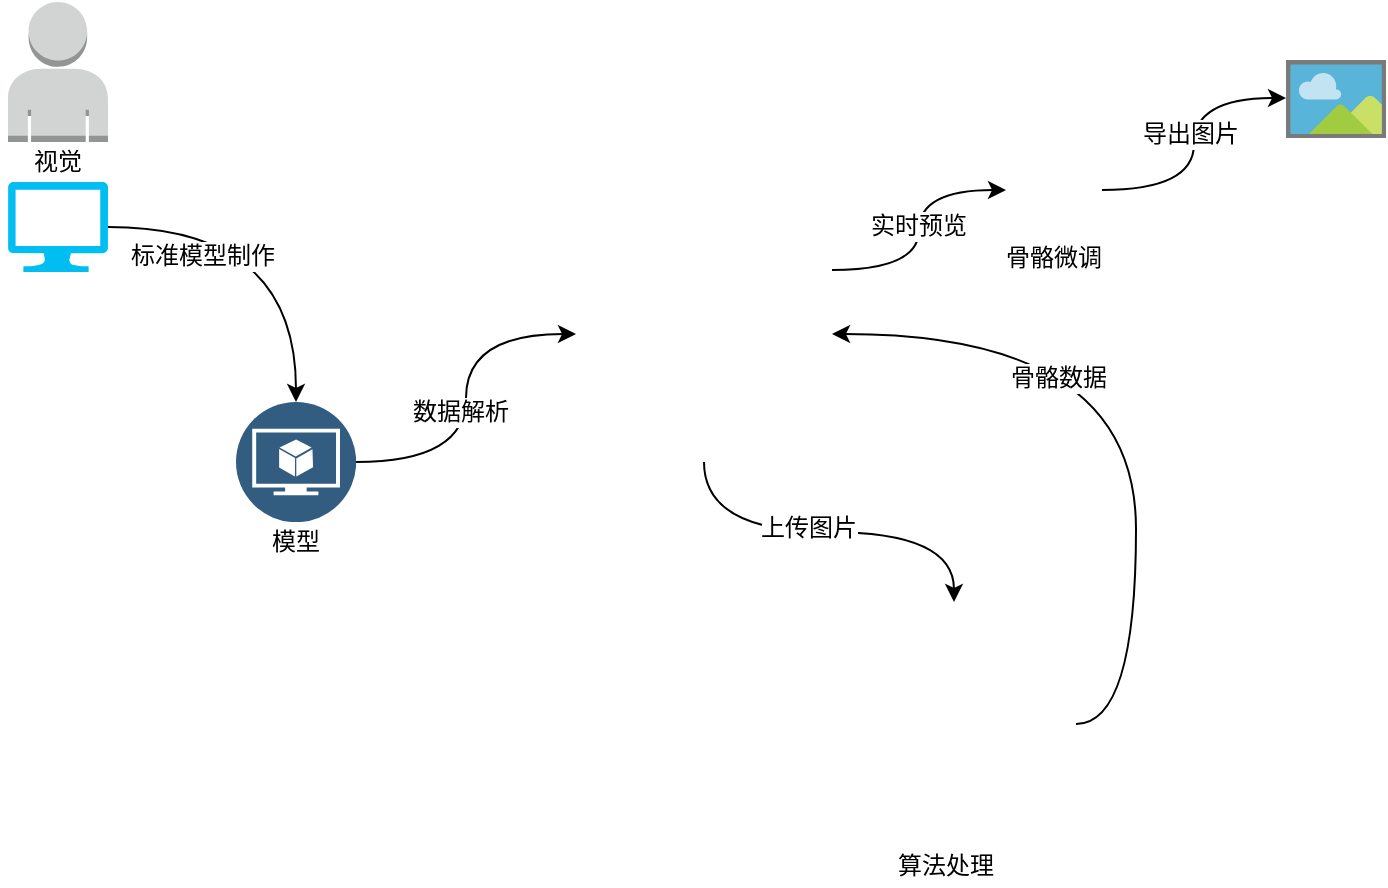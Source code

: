 <mxfile version="10.7.7" type="github"><diagram id="gKOj9IoZbkd65-6IUizI" name="Page-1"><mxGraphModel dx="918" dy="593" grid="1" gridSize="10" guides="1" tooltips="1" connect="1" arrows="1" fold="1" page="1" pageScale="1" pageWidth="827" pageHeight="1169" math="0" shadow="0"><root><mxCell id="0"/><mxCell id="1" parent="0"/><mxCell id="V-T22XBmx9vOgecdj4ft-8" style="edgeStyle=orthogonalEdgeStyle;orthogonalLoop=1;jettySize=auto;html=1;entryX=0.5;entryY=0;entryDx=0;entryDy=0;curved=1;shadow=0;exitX=1;exitY=0.5;exitDx=0;exitDy=0;exitPerimeter=0;" edge="1" parent="1" source="V-T22XBmx9vOgecdj4ft-9" target="V-T22XBmx9vOgecdj4ft-7"><mxGeometry relative="1" as="geometry"><mxPoint x="100" y="182" as="sourcePoint"/></mxGeometry></mxCell><mxCell id="V-T22XBmx9vOgecdj4ft-11" value="标准模型制作" style="text;html=1;resizable=0;points=[];align=center;verticalAlign=middle;labelBackgroundColor=#ffffff;" vertex="1" connectable="0" parent="V-T22XBmx9vOgecdj4ft-8"><mxGeometry x="-0.489" y="-14" relative="1" as="geometry"><mxPoint as="offset"/></mxGeometry></mxCell><mxCell id="V-T22XBmx9vOgecdj4ft-1" value="" style="outlineConnect=0;dashed=0;verticalLabelPosition=bottom;verticalAlign=top;align=center;html=1;shape=mxgraph.aws3.user;fillColor=#D2D3D3;gradientColor=none;" vertex="1" parent="1"><mxGeometry x="71" y="32" width="50" height="70" as="geometry"/></mxCell><mxCell id="V-T22XBmx9vOgecdj4ft-5" value="视觉" style="text;html=1;strokeColor=none;fillColor=none;align=center;verticalAlign=middle;whiteSpace=wrap;rounded=0;" vertex="1" parent="1"><mxGeometry x="67" y="102" width="58" height="20" as="geometry"/></mxCell><mxCell id="V-T22XBmx9vOgecdj4ft-16" style="edgeStyle=orthogonalEdgeStyle;curved=1;orthogonalLoop=1;jettySize=auto;html=1;exitX=1;exitY=0.5;exitDx=0;exitDy=0;entryX=0;entryY=0.5;entryDx=0;entryDy=0;shadow=0;" edge="1" parent="1" source="V-T22XBmx9vOgecdj4ft-7" target="V-T22XBmx9vOgecdj4ft-15"><mxGeometry relative="1" as="geometry"/></mxCell><mxCell id="V-T22XBmx9vOgecdj4ft-46" value="数据解析" style="text;html=1;resizable=0;points=[];align=center;verticalAlign=middle;labelBackgroundColor=#ffffff;" vertex="1" connectable="0" parent="V-T22XBmx9vOgecdj4ft-16"><mxGeometry x="-0.081" y="3" relative="1" as="geometry"><mxPoint as="offset"/></mxGeometry></mxCell><mxCell id="V-T22XBmx9vOgecdj4ft-7" value="" style="aspect=fixed;perimeter=ellipsePerimeter;html=1;align=center;shadow=0;dashed=0;fontColor=#4277BB;labelBackgroundColor=#ffffff;fontSize=12;spacingTop=3;image;image=img/lib/ibm/data/model.svg;" vertex="1" parent="1"><mxGeometry x="185" y="232" width="60" height="60" as="geometry"/></mxCell><mxCell id="V-T22XBmx9vOgecdj4ft-9" value="" style="verticalLabelPosition=bottom;html=1;verticalAlign=top;align=center;strokeColor=none;fillColor=#00BEF2;shape=mxgraph.azure.computer;pointerEvents=1;" vertex="1" parent="1"><mxGeometry x="71" y="122" width="50" height="45" as="geometry"/></mxCell><mxCell id="V-T22XBmx9vOgecdj4ft-14" value="模型" style="text;html=1;strokeColor=none;fillColor=none;align=center;verticalAlign=middle;whiteSpace=wrap;rounded=0;" vertex="1" parent="1"><mxGeometry x="186" y="292" width="58" height="20" as="geometry"/></mxCell><mxCell id="V-T22XBmx9vOgecdj4ft-23" style="edgeStyle=orthogonalEdgeStyle;curved=1;orthogonalLoop=1;jettySize=auto;html=1;exitX=0.5;exitY=1;exitDx=0;exitDy=0;shadow=0;" edge="1" parent="1" source="V-T22XBmx9vOgecdj4ft-15" target="V-T22XBmx9vOgecdj4ft-22"><mxGeometry relative="1" as="geometry"/></mxCell><mxCell id="V-T22XBmx9vOgecdj4ft-24" value="上传图片" style="text;html=1;resizable=0;points=[];align=center;verticalAlign=middle;labelBackgroundColor=#ffffff;" vertex="1" connectable="0" parent="V-T22XBmx9vOgecdj4ft-23"><mxGeometry x="-0.111" y="2" relative="1" as="geometry"><mxPoint as="offset"/></mxGeometry></mxCell><mxCell id="V-T22XBmx9vOgecdj4ft-38" style="edgeStyle=orthogonalEdgeStyle;curved=1;orthogonalLoop=1;jettySize=auto;html=1;exitX=1;exitY=0.25;exitDx=0;exitDy=0;entryX=0;entryY=0.5;entryDx=0;entryDy=0;shadow=0;" edge="1" parent="1" source="V-T22XBmx9vOgecdj4ft-15" target="V-T22XBmx9vOgecdj4ft-37"><mxGeometry relative="1" as="geometry"/></mxCell><mxCell id="V-T22XBmx9vOgecdj4ft-47" value="实时预览" style="text;html=1;resizable=0;points=[];align=center;verticalAlign=middle;labelBackgroundColor=#ffffff;" vertex="1" connectable="0" parent="V-T22XBmx9vOgecdj4ft-38"><mxGeometry x="0.055" y="-2" relative="1" as="geometry"><mxPoint x="-2.5" y="1.5" as="offset"/></mxGeometry></mxCell><mxCell id="V-T22XBmx9vOgecdj4ft-15" value="" style="shape=image;html=1;verticalAlign=top;verticalLabelPosition=bottom;labelBackgroundColor=#ffffff;imageAspect=0;aspect=fixed;image=https://cdn2.iconfinder.com/data/icons/circle-icons-1/64/browser-128.png" vertex="1" parent="1"><mxGeometry x="355" y="134" width="128" height="128" as="geometry"/></mxCell><mxCell id="V-T22XBmx9vOgecdj4ft-28" value="" style="edgeStyle=orthogonalEdgeStyle;curved=1;orthogonalLoop=1;jettySize=auto;html=1;shadow=0;entryX=1;entryY=0.5;entryDx=0;entryDy=0;exitX=1;exitY=0.5;exitDx=0;exitDy=0;" edge="1" parent="1" source="V-T22XBmx9vOgecdj4ft-22" target="V-T22XBmx9vOgecdj4ft-15"><mxGeometry relative="1" as="geometry"><mxPoint x="685" y="393" as="targetPoint"/><Array as="points"><mxPoint x="635" y="393"/><mxPoint x="635" y="198"/></Array></mxGeometry></mxCell><mxCell id="V-T22XBmx9vOgecdj4ft-29" value="骨骼数据" style="text;html=1;resizable=0;points=[];align=center;verticalAlign=middle;labelBackgroundColor=#ffffff;" vertex="1" connectable="0" parent="V-T22XBmx9vOgecdj4ft-28"><mxGeometry x="0.401" y="22" relative="1" as="geometry"><mxPoint as="offset"/></mxGeometry></mxCell><mxCell id="V-T22XBmx9vOgecdj4ft-22" value="" style="shape=image;html=1;verticalAlign=top;verticalLabelPosition=bottom;labelBackgroundColor=#ffffff;imageAspect=0;aspect=fixed;image=https://cdn2.iconfinder.com/data/icons/analytic-investment-and-balanced-scorecard/512/644_Algorithm_brain_conclusion_process_thinking-128.png" vertex="1" parent="1"><mxGeometry x="483" y="332" width="122" height="122" as="geometry"/></mxCell><mxCell id="V-T22XBmx9vOgecdj4ft-34" value="" style="aspect=fixed;html=1;perimeter=none;align=center;shadow=0;dashed=0;image;fontSize=12;image=img/lib/mscae/Image.svg;" vertex="1" parent="1"><mxGeometry x="710" y="61" width="50" height="39" as="geometry"/></mxCell><mxCell id="V-T22XBmx9vOgecdj4ft-39" style="edgeStyle=orthogonalEdgeStyle;curved=1;orthogonalLoop=1;jettySize=auto;html=1;exitX=1;exitY=0.5;exitDx=0;exitDy=0;entryX=0;entryY=0.487;entryDx=0;entryDy=0;entryPerimeter=0;shadow=0;" edge="1" parent="1" source="V-T22XBmx9vOgecdj4ft-37" target="V-T22XBmx9vOgecdj4ft-34"><mxGeometry relative="1" as="geometry"/></mxCell><mxCell id="V-T22XBmx9vOgecdj4ft-40" value="导出图片" style="text;html=1;resizable=0;points=[];align=center;verticalAlign=middle;labelBackgroundColor=#ffffff;" vertex="1" connectable="0" parent="V-T22XBmx9vOgecdj4ft-39"><mxGeometry x="0.072" y="2" relative="1" as="geometry"><mxPoint as="offset"/></mxGeometry></mxCell><mxCell id="V-T22XBmx9vOgecdj4ft-37" value="" style="shape=image;html=1;verticalAlign=top;verticalLabelPosition=bottom;labelBackgroundColor=#ffffff;imageAspect=0;aspect=fixed;image=https://cdn2.iconfinder.com/data/icons/multimedia-26/24/multimedia-06-128.png" vertex="1" parent="1"><mxGeometry x="570" y="102" width="48" height="48" as="geometry"/></mxCell><mxCell id="V-T22XBmx9vOgecdj4ft-41" value="骨骼微调" style="text;html=1;strokeColor=none;fillColor=none;align=center;verticalAlign=middle;whiteSpace=wrap;rounded=0;" vertex="1" parent="1"><mxGeometry x="566" y="150" width="56" height="20" as="geometry"/></mxCell><mxCell id="V-T22XBmx9vOgecdj4ft-44" value="算法处理" style="text;html=1;resizable=0;points=[];autosize=1;align=left;verticalAlign=top;spacingTop=-4;" vertex="1" parent="1"><mxGeometry x="514" y="454" width="60" height="20" as="geometry"/></mxCell></root></mxGraphModel></diagram></mxfile>
